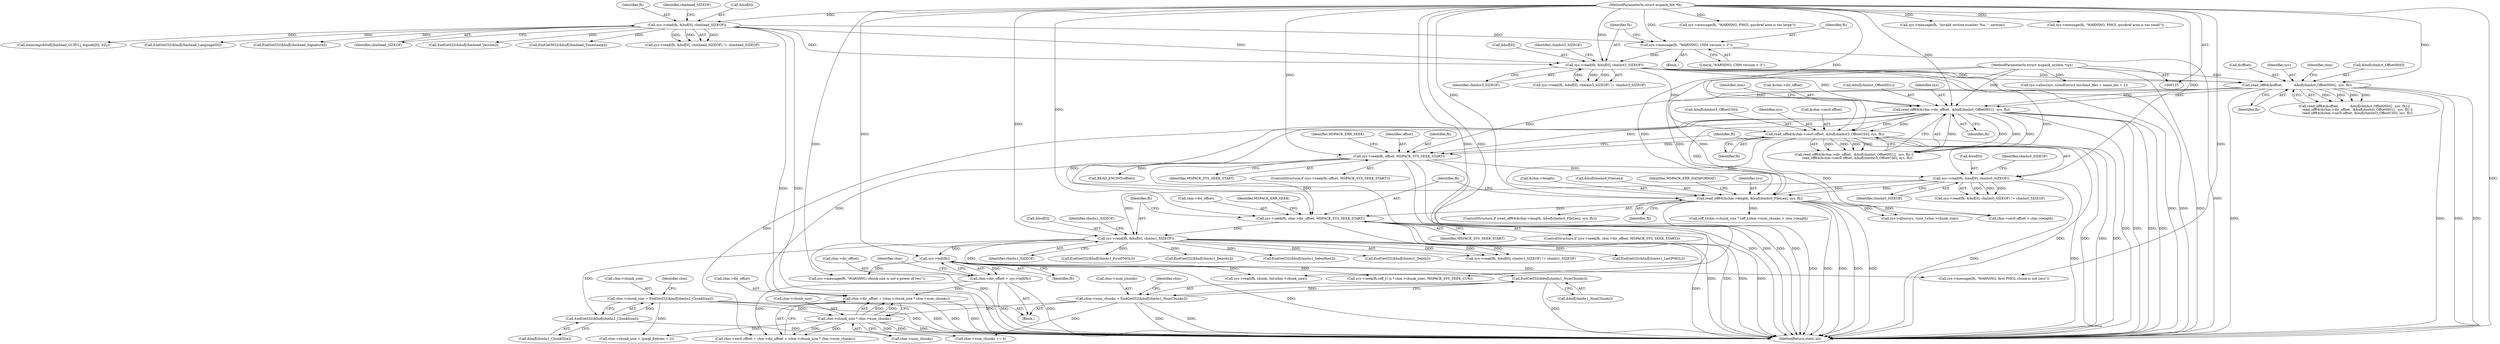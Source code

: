 digraph "0_libmspack_2f084136cfe0d05e5bf5703f3e83c6d955234b4d@pointer" {
"1000501" [label="(Call,chm->dir_offset + (chm->chunk_size * chm->num_chunks))"];
"1000333" [label="(Call,read_off64(&chm->dir_offset,  &buf[chmhst_OffsetHS1],  sys, fh))"];
"1000310" [label="(Call,sys->read(fh, &buf[0], chmhst3_SIZEOF))"];
"1000305" [label="(Call,sys->message(fh, \"WARNING; CHM version > 3\"))"];
"1000233" [label="(Call,sys->read(fh, &buf[0], chmhead_SIZEOF))"];
"1000127" [label="(MethodParameterIn,struct mspack_file *fh)"];
"1000323" [label="(Call,read_off64(&offset,           &buf[chmhst_OffsetHS0],  sys, fh))"];
"1000126" [label="(MethodParameterIn,struct mspack_system *sys)"];
"1000419" [label="(Call,chm->dir_offset = sys->tell(fh))"];
"1000423" [label="(Call,sys->tell(fh))"];
"1000408" [label="(Call,sys->read(fh, &buf[0], chmhs1_SIZEOF))"];
"1000397" [label="(Call,sys->seek(fh, chm->dir_offset, MSPACK_SYS_SEEK_START))"];
"1000382" [label="(Call,read_off64(&chm->length, &buf[chmhs0_FileLen], sys, fh))"];
"1000370" [label="(Call,sys->read(fh, &buf[0], chmhs0_SIZEOF))"];
"1000361" [label="(Call,sys->seek(fh, offset, MSPACK_SYS_SEEK_START))"];
"1000344" [label="(Call,read_off64(&chm->sec0.offset, &buf[chmhst3_OffsetCS0], sys, fh))"];
"1000505" [label="(Call,chm->chunk_size * chm->num_chunks)"];
"1000425" [label="(Call,chm->chunk_size = EndGetI32(&buf[chmhs1_ChunkSize]))"];
"1000429" [label="(Call,EndGetI32(&buf[chmhs1_ChunkSize]))"];
"1000461" [label="(Call,chm->num_chunks = EndGetI32(&buf[chmhs1_NumChunks]))"];
"1000465" [label="(Call,EndGetI32(&buf[chmhs1_NumChunks]))"];
"1000309" [label="(Call,sys->read(fh, &buf[0], chmhst3_SIZEOF) != chmhst3_SIZEOF)"];
"1000360" [label="(ControlStructure,if (sys->seek(fh, offset, MSPACK_SYS_SEEK_START)))"];
"1000438" [label="(Call,EndGetI32(&buf[chmhs1_Density]))"];
"1000311" [label="(Identifier,fh)"];
"1000333" [label="(Call,read_off64(&chm->dir_offset,  &buf[chmhst_OffsetHS1],  sys, fh))"];
"1000376" [label="(Identifier,chmhs0_SIZEOF)"];
"1000332" [label="(Call,read_off64(&chm->dir_offset,  &buf[chmhst_OffsetHS1],  sys, fh) ||\n      read_off64(&chm->sec0.offset, &buf[chmhst3_OffsetCS0], sys, fh))"];
"1000436" [label="(Identifier,chm)"];
"1000419" [label="(Call,chm->dir_offset = sys->tell(fh))"];
"1000330" [label="(Identifier,sys)"];
"1000234" [label="(Identifier,fh)"];
"1000382" [label="(Call,read_off64(&chm->length, &buf[chmhs0_FileLen], sys, fh))"];
"1000364" [label="(Identifier,MSPACK_SYS_SEEK_START)"];
"1000331" [label="(Identifier,fh)"];
"1000420" [label="(Call,chm->dir_offset)"];
"1000456" [label="(Call,EndGetI32(&buf[chmhs1_IndexRoot]))"];
"1000410" [label="(Call,&buf[0])"];
"1000343" [label="(Identifier,fh)"];
"1000362" [label="(Identifier,fh)"];
"1000465" [label="(Call,EndGetI32(&buf[chmhs1_NumChunks]))"];
"1000351" [label="(Call,&buf[chmhst3_OffsetCS0])"];
"1000447" [label="(Call,EndGetI32(&buf[chmhs1_Depth]))"];
"1000790" [label="(Call,READ_ENCINT(offset))"];
"1000407" [label="(Call,sys->read(fh, &buf[0], chmhs1_SIZEOF) != chmhs1_SIZEOF)"];
"1000483" [label="(Call,EndGetI32(&buf[chmhs1_LastPMGL]))"];
"1000336" [label="(Identifier,chm)"];
"1000505" [label="(Call,chm->chunk_size * chm->num_chunks)"];
"1000596" [label="(Call,sys->message(fh, \"WARNING; first PMGL chunk is not zero\"))"];
"1000130" [label="(Block,)"];
"1000472" [label="(Identifier,chm)"];
"1000326" [label="(Call,&buf[chmhst_OffsetHS0])"];
"1000398" [label="(Identifier,fh)"];
"1000240" [label="(Identifier,chmhead_SIZEOF)"];
"1000322" [label="(Call,read_off64(&offset,           &buf[chmhst_OffsetHS0],  sys, fh) ||\n      read_off64(&chm->dir_offset,  &buf[chmhst_OffsetHS1],  sys, fh) ||\n      read_off64(&chm->sec0.offset, &buf[chmhst3_OffsetCS0], sys, fh))"];
"1000462" [label="(Call,chm->num_chunks)"];
"1000671" [label="(Call,sys->alloc(sys, (size_t)chm->chunk_size))"];
"1000423" [label="(Call,sys->tell(fh))"];
"1000526" [label="(Call,chm->chunk_size < (pmgl_Entries + 2))"];
"1000383" [label="(Call,&chm->length)"];
"1000284" [label="(Call,EndGetM32(&buf[chmhead_Timestamp]))"];
"1000338" [label="(Call,&buf[chmhst_OffsetHS1])"];
"1000355" [label="(Identifier,sys)"];
"1000305" [label="(Call,sys->message(fh, \"WARNING; CHM version > 3\"))"];
"1000506" [label="(Call,chm->chunk_size)"];
"1000415" [label="(Identifier,chmhs1_SIZEOF)"];
"1000312" [label="(Call,&buf[0])"];
"1000537" [label="(Call,chm->num_chunks == 0)"];
"1000502" [label="(Call,chm->dir_offset)"];
"1000402" [label="(Identifier,MSPACK_SYS_SEEK_START)"];
"1000387" [label="(Call,&buf[chmhs0_FileLen])"];
"1000363" [label="(Identifier,offset)"];
"1000377" [label="(Identifier,chmhs0_SIZEOF)"];
"1000461" [label="(Call,chm->num_chunks = EndGetI32(&buf[chmhs1_NumChunks]))"];
"1000429" [label="(Call,EndGetI32(&buf[chmhs1_ChunkSize]))"];
"1000371" [label="(Identifier,fh)"];
"1000316" [label="(Identifier,chmhst3_SIZEOF)"];
"1000427" [label="(Identifier,chm)"];
"1000414" [label="(Identifier,chmhs1_SIZEOF)"];
"1000344" [label="(Call,read_off64(&chm->sec0.offset, &buf[chmhst3_OffsetCS0], sys, fh))"];
"1000232" [label="(Call,sys->read(fh, &buf[0], chmhead_SIZEOF) != chmhead_SIZEOF)"];
"1000555" [label="(Call,(off_t)chm->chunk_size * (off_t)chm->num_chunks > chm->length)"];
"1000372" [label="(Call,&buf[0])"];
"1000235" [label="(Call,&buf[0])"];
"1000257" [label="(Call,memcmp(&buf[chmhead_GUID1], &guids[0], 32L))"];
"1000342" [label="(Identifier,sys)"];
"1000356" [label="(Identifier,fh)"];
"1000408" [label="(Call,sys->read(fh, &buf[0], chmhs1_SIZEOF))"];
"1000425" [label="(Call,chm->chunk_size = EndGetI32(&buf[chmhs1_ChunkSize]))"];
"1000381" [label="(ControlStructure,if (read_off64(&chm->length, &buf[chmhs0_FileLen], sys, fh)))"];
"1000399" [label="(Call,chm->dir_offset)"];
"1000293" [label="(Call,EndGetI32(&buf[chmhead_LanguageID]))"];
"1000509" [label="(Call,chm->num_chunks)"];
"1000395" [label="(Identifier,MSPACK_ERR_DATAFORMAT)"];
"1000474" [label="(Call,EndGetI32(&buf[chmhs1_FirstPMGL]))"];
"1000324" [label="(Call,&offset)"];
"1000847" [label="(Call,sys->alloc(sys, sizeof(struct mschmd_file) + name_len + 1))"];
"1000466" [label="(Call,&buf[chmhs1_NumChunks])"];
"1000397" [label="(Call,sys->seek(fh, chm->dir_offset, MSPACK_SYS_SEEK_START))"];
"1000323" [label="(Call,read_off64(&offset,           &buf[chmhst_OffsetHS0],  sys, fh))"];
"1000246" [label="(Call,EndGetI32(&buf[chmhead_Signature]))"];
"1000239" [label="(Identifier,chmhead_SIZEOF)"];
"1000744" [label="(Call,sys->message(fh, \"WARNING; PMGL quickref area is too large\"))"];
"1000361" [label="(Call,sys->seek(fh, offset, MSPACK_SYS_SEEK_START))"];
"1000513" [label="(Call,chm->sec0.offset > chm->length)"];
"1000369" [label="(Call,sys->read(fh, &buf[0], chmhs0_SIZEOF) != chmhs0_SIZEOF)"];
"1000495" [label="(Call,chm->sec0.offset = chm->dir_offset + (chm->chunk_size * chm->num_chunks))"];
"1000690" [label="(Call,sys->read(fh, chunk, (int)chm->chunk_size))"];
"1000317" [label="(Identifier,chmhst3_SIZEOF)"];
"1000348" [label="(Identifier,chm)"];
"1000586" [label="(Call,sys->message(fh, \"WARNING; chunk size is not a power of two\"))"];
"1000334" [label="(Call,&chm->dir_offset)"];
"1000233" [label="(Call,sys->read(fh, &buf[0], chmhead_SIZEOF))"];
"1000304" [label="(Block,)"];
"1000306" [label="(Identifier,fh)"];
"1000643" [label="(Call,sys->seek(fh,(off_t) (x * chm->chunk_size), MSPACK_SYS_SEEK_CUR))"];
"1000275" [label="(Call,EndGetI32(&buf[chmhead_Version]))"];
"1000126" [label="(MethodParameterIn,struct mspack_system *sys)"];
"1000391" [label="(Identifier,sys)"];
"1000127" [label="(MethodParameterIn,struct mspack_file *fh)"];
"1000424" [label="(Identifier,fh)"];
"1000405" [label="(Identifier,MSPACK_ERR_SEEK)"];
"1000396" [label="(ControlStructure,if (sys->seek(fh, chm->dir_offset, MSPACK_SYS_SEEK_START)))"];
"1000836" [label="(Call,sys->message(fh, \"invalid section number '%u'.\", section))"];
"1000307" [label="(Literal,\"WARNING; CHM version > 3\")"];
"1000367" [label="(Identifier,MSPACK_ERR_SEEK)"];
"1000501" [label="(Call,chm->dir_offset + (chm->chunk_size * chm->num_chunks))"];
"1000426" [label="(Call,chm->chunk_size)"];
"1001059" [label="(MethodReturn,static int)"];
"1000430" [label="(Call,&buf[chmhs1_ChunkSize])"];
"1000726" [label="(Call,sys->message(fh, \"WARNING; PMGL quickref area is too small\"))"];
"1000310" [label="(Call,sys->read(fh, &buf[0], chmhst3_SIZEOF))"];
"1000409" [label="(Identifier,fh)"];
"1000345" [label="(Call,&chm->sec0.offset)"];
"1000392" [label="(Identifier,fh)"];
"1000370" [label="(Call,sys->read(fh, &buf[0], chmhs0_SIZEOF))"];
"1000501" -> "1000495"  [label="AST: "];
"1000501" -> "1000505"  [label="CFG: "];
"1000502" -> "1000501"  [label="AST: "];
"1000505" -> "1000501"  [label="AST: "];
"1000495" -> "1000501"  [label="CFG: "];
"1000501" -> "1001059"  [label="DDG: "];
"1000501" -> "1001059"  [label="DDG: "];
"1000333" -> "1000501"  [label="DDG: "];
"1000419" -> "1000501"  [label="DDG: "];
"1000505" -> "1000501"  [label="DDG: "];
"1000505" -> "1000501"  [label="DDG: "];
"1000333" -> "1000332"  [label="AST: "];
"1000333" -> "1000343"  [label="CFG: "];
"1000334" -> "1000333"  [label="AST: "];
"1000338" -> "1000333"  [label="AST: "];
"1000342" -> "1000333"  [label="AST: "];
"1000343" -> "1000333"  [label="AST: "];
"1000348" -> "1000333"  [label="CFG: "];
"1000332" -> "1000333"  [label="CFG: "];
"1000333" -> "1001059"  [label="DDG: "];
"1000333" -> "1001059"  [label="DDG: "];
"1000333" -> "1001059"  [label="DDG: "];
"1000333" -> "1001059"  [label="DDG: "];
"1000333" -> "1000332"  [label="DDG: "];
"1000333" -> "1000332"  [label="DDG: "];
"1000333" -> "1000332"  [label="DDG: "];
"1000333" -> "1000332"  [label="DDG: "];
"1000310" -> "1000333"  [label="DDG: "];
"1000323" -> "1000333"  [label="DDG: "];
"1000323" -> "1000333"  [label="DDG: "];
"1000126" -> "1000333"  [label="DDG: "];
"1000127" -> "1000333"  [label="DDG: "];
"1000333" -> "1000344"  [label="DDG: "];
"1000333" -> "1000344"  [label="DDG: "];
"1000333" -> "1000361"  [label="DDG: "];
"1000333" -> "1000382"  [label="DDG: "];
"1000333" -> "1000397"  [label="DDG: "];
"1000333" -> "1000495"  [label="DDG: "];
"1000310" -> "1000309"  [label="AST: "];
"1000310" -> "1000316"  [label="CFG: "];
"1000311" -> "1000310"  [label="AST: "];
"1000312" -> "1000310"  [label="AST: "];
"1000316" -> "1000310"  [label="AST: "];
"1000317" -> "1000310"  [label="CFG: "];
"1000310" -> "1001059"  [label="DDG: "];
"1000310" -> "1001059"  [label="DDG: "];
"1000310" -> "1000309"  [label="DDG: "];
"1000310" -> "1000309"  [label="DDG: "];
"1000310" -> "1000309"  [label="DDG: "];
"1000305" -> "1000310"  [label="DDG: "];
"1000233" -> "1000310"  [label="DDG: "];
"1000233" -> "1000310"  [label="DDG: "];
"1000127" -> "1000310"  [label="DDG: "];
"1000310" -> "1000323"  [label="DDG: "];
"1000310" -> "1000323"  [label="DDG: "];
"1000310" -> "1000344"  [label="DDG: "];
"1000310" -> "1000370"  [label="DDG: "];
"1000305" -> "1000304"  [label="AST: "];
"1000305" -> "1000307"  [label="CFG: "];
"1000306" -> "1000305"  [label="AST: "];
"1000307" -> "1000305"  [label="AST: "];
"1000311" -> "1000305"  [label="CFG: "];
"1000305" -> "1001059"  [label="DDG: "];
"1000233" -> "1000305"  [label="DDG: "];
"1000127" -> "1000305"  [label="DDG: "];
"1000233" -> "1000232"  [label="AST: "];
"1000233" -> "1000239"  [label="CFG: "];
"1000234" -> "1000233"  [label="AST: "];
"1000235" -> "1000233"  [label="AST: "];
"1000239" -> "1000233"  [label="AST: "];
"1000240" -> "1000233"  [label="CFG: "];
"1000233" -> "1001059"  [label="DDG: "];
"1000233" -> "1001059"  [label="DDG: "];
"1000233" -> "1000232"  [label="DDG: "];
"1000233" -> "1000232"  [label="DDG: "];
"1000233" -> "1000232"  [label="DDG: "];
"1000127" -> "1000233"  [label="DDG: "];
"1000233" -> "1000246"  [label="DDG: "];
"1000233" -> "1000257"  [label="DDG: "];
"1000233" -> "1000275"  [label="DDG: "];
"1000233" -> "1000284"  [label="DDG: "];
"1000233" -> "1000293"  [label="DDG: "];
"1000127" -> "1000125"  [label="AST: "];
"1000127" -> "1001059"  [label="DDG: "];
"1000127" -> "1000323"  [label="DDG: "];
"1000127" -> "1000344"  [label="DDG: "];
"1000127" -> "1000361"  [label="DDG: "];
"1000127" -> "1000370"  [label="DDG: "];
"1000127" -> "1000382"  [label="DDG: "];
"1000127" -> "1000397"  [label="DDG: "];
"1000127" -> "1000408"  [label="DDG: "];
"1000127" -> "1000423"  [label="DDG: "];
"1000127" -> "1000586"  [label="DDG: "];
"1000127" -> "1000596"  [label="DDG: "];
"1000127" -> "1000643"  [label="DDG: "];
"1000127" -> "1000690"  [label="DDG: "];
"1000127" -> "1000726"  [label="DDG: "];
"1000127" -> "1000744"  [label="DDG: "];
"1000127" -> "1000836"  [label="DDG: "];
"1000323" -> "1000322"  [label="AST: "];
"1000323" -> "1000331"  [label="CFG: "];
"1000324" -> "1000323"  [label="AST: "];
"1000326" -> "1000323"  [label="AST: "];
"1000330" -> "1000323"  [label="AST: "];
"1000331" -> "1000323"  [label="AST: "];
"1000336" -> "1000323"  [label="CFG: "];
"1000322" -> "1000323"  [label="CFG: "];
"1000323" -> "1001059"  [label="DDG: "];
"1000323" -> "1001059"  [label="DDG: "];
"1000323" -> "1001059"  [label="DDG: "];
"1000323" -> "1001059"  [label="DDG: "];
"1000323" -> "1000322"  [label="DDG: "];
"1000323" -> "1000322"  [label="DDG: "];
"1000323" -> "1000322"  [label="DDG: "];
"1000323" -> "1000322"  [label="DDG: "];
"1000126" -> "1000323"  [label="DDG: "];
"1000323" -> "1000361"  [label="DDG: "];
"1000323" -> "1000382"  [label="DDG: "];
"1000126" -> "1000125"  [label="AST: "];
"1000126" -> "1001059"  [label="DDG: "];
"1000126" -> "1000344"  [label="DDG: "];
"1000126" -> "1000382"  [label="DDG: "];
"1000126" -> "1000671"  [label="DDG: "];
"1000126" -> "1000847"  [label="DDG: "];
"1000419" -> "1000130"  [label="AST: "];
"1000419" -> "1000423"  [label="CFG: "];
"1000420" -> "1000419"  [label="AST: "];
"1000423" -> "1000419"  [label="AST: "];
"1000427" -> "1000419"  [label="CFG: "];
"1000419" -> "1001059"  [label="DDG: "];
"1000419" -> "1001059"  [label="DDG: "];
"1000423" -> "1000419"  [label="DDG: "];
"1000419" -> "1000495"  [label="DDG: "];
"1000423" -> "1000424"  [label="CFG: "];
"1000424" -> "1000423"  [label="AST: "];
"1000423" -> "1001059"  [label="DDG: "];
"1000408" -> "1000423"  [label="DDG: "];
"1000423" -> "1000586"  [label="DDG: "];
"1000423" -> "1000596"  [label="DDG: "];
"1000423" -> "1000643"  [label="DDG: "];
"1000423" -> "1000690"  [label="DDG: "];
"1000408" -> "1000407"  [label="AST: "];
"1000408" -> "1000414"  [label="CFG: "];
"1000409" -> "1000408"  [label="AST: "];
"1000410" -> "1000408"  [label="AST: "];
"1000414" -> "1000408"  [label="AST: "];
"1000415" -> "1000408"  [label="CFG: "];
"1000408" -> "1001059"  [label="DDG: "];
"1000408" -> "1001059"  [label="DDG: "];
"1000408" -> "1000407"  [label="DDG: "];
"1000408" -> "1000407"  [label="DDG: "];
"1000408" -> "1000407"  [label="DDG: "];
"1000397" -> "1000408"  [label="DDG: "];
"1000370" -> "1000408"  [label="DDG: "];
"1000408" -> "1000429"  [label="DDG: "];
"1000408" -> "1000438"  [label="DDG: "];
"1000408" -> "1000447"  [label="DDG: "];
"1000408" -> "1000456"  [label="DDG: "];
"1000408" -> "1000465"  [label="DDG: "];
"1000408" -> "1000474"  [label="DDG: "];
"1000408" -> "1000483"  [label="DDG: "];
"1000397" -> "1000396"  [label="AST: "];
"1000397" -> "1000402"  [label="CFG: "];
"1000398" -> "1000397"  [label="AST: "];
"1000399" -> "1000397"  [label="AST: "];
"1000402" -> "1000397"  [label="AST: "];
"1000405" -> "1000397"  [label="CFG: "];
"1000409" -> "1000397"  [label="CFG: "];
"1000397" -> "1001059"  [label="DDG: "];
"1000397" -> "1001059"  [label="DDG: "];
"1000397" -> "1001059"  [label="DDG: "];
"1000397" -> "1001059"  [label="DDG: "];
"1000382" -> "1000397"  [label="DDG: "];
"1000361" -> "1000397"  [label="DDG: "];
"1000382" -> "1000381"  [label="AST: "];
"1000382" -> "1000392"  [label="CFG: "];
"1000383" -> "1000382"  [label="AST: "];
"1000387" -> "1000382"  [label="AST: "];
"1000391" -> "1000382"  [label="AST: "];
"1000392" -> "1000382"  [label="AST: "];
"1000395" -> "1000382"  [label="CFG: "];
"1000398" -> "1000382"  [label="CFG: "];
"1000382" -> "1001059"  [label="DDG: "];
"1000382" -> "1001059"  [label="DDG: "];
"1000382" -> "1001059"  [label="DDG: "];
"1000382" -> "1001059"  [label="DDG: "];
"1000382" -> "1001059"  [label="DDG: "];
"1000370" -> "1000382"  [label="DDG: "];
"1000370" -> "1000382"  [label="DDG: "];
"1000344" -> "1000382"  [label="DDG: "];
"1000382" -> "1000513"  [label="DDG: "];
"1000382" -> "1000555"  [label="DDG: "];
"1000382" -> "1000671"  [label="DDG: "];
"1000370" -> "1000369"  [label="AST: "];
"1000370" -> "1000376"  [label="CFG: "];
"1000371" -> "1000370"  [label="AST: "];
"1000372" -> "1000370"  [label="AST: "];
"1000376" -> "1000370"  [label="AST: "];
"1000377" -> "1000370"  [label="CFG: "];
"1000370" -> "1001059"  [label="DDG: "];
"1000370" -> "1001059"  [label="DDG: "];
"1000370" -> "1000369"  [label="DDG: "];
"1000370" -> "1000369"  [label="DDG: "];
"1000370" -> "1000369"  [label="DDG: "];
"1000361" -> "1000370"  [label="DDG: "];
"1000361" -> "1000360"  [label="AST: "];
"1000361" -> "1000364"  [label="CFG: "];
"1000362" -> "1000361"  [label="AST: "];
"1000363" -> "1000361"  [label="AST: "];
"1000364" -> "1000361"  [label="AST: "];
"1000367" -> "1000361"  [label="CFG: "];
"1000371" -> "1000361"  [label="CFG: "];
"1000361" -> "1001059"  [label="DDG: "];
"1000361" -> "1001059"  [label="DDG: "];
"1000361" -> "1001059"  [label="DDG: "];
"1000361" -> "1001059"  [label="DDG: "];
"1000344" -> "1000361"  [label="DDG: "];
"1000361" -> "1000790"  [label="DDG: "];
"1000344" -> "1000332"  [label="AST: "];
"1000344" -> "1000356"  [label="CFG: "];
"1000345" -> "1000344"  [label="AST: "];
"1000351" -> "1000344"  [label="AST: "];
"1000355" -> "1000344"  [label="AST: "];
"1000356" -> "1000344"  [label="AST: "];
"1000332" -> "1000344"  [label="CFG: "];
"1000344" -> "1001059"  [label="DDG: "];
"1000344" -> "1001059"  [label="DDG: "];
"1000344" -> "1001059"  [label="DDG: "];
"1000344" -> "1001059"  [label="DDG: "];
"1000344" -> "1000332"  [label="DDG: "];
"1000344" -> "1000332"  [label="DDG: "];
"1000344" -> "1000332"  [label="DDG: "];
"1000344" -> "1000332"  [label="DDG: "];
"1000344" -> "1000513"  [label="DDG: "];
"1000505" -> "1000509"  [label="CFG: "];
"1000506" -> "1000505"  [label="AST: "];
"1000509" -> "1000505"  [label="AST: "];
"1000505" -> "1001059"  [label="DDG: "];
"1000505" -> "1001059"  [label="DDG: "];
"1000505" -> "1000495"  [label="DDG: "];
"1000505" -> "1000495"  [label="DDG: "];
"1000425" -> "1000505"  [label="DDG: "];
"1000461" -> "1000505"  [label="DDG: "];
"1000505" -> "1000526"  [label="DDG: "];
"1000505" -> "1000537"  [label="DDG: "];
"1000425" -> "1000130"  [label="AST: "];
"1000425" -> "1000429"  [label="CFG: "];
"1000426" -> "1000425"  [label="AST: "];
"1000429" -> "1000425"  [label="AST: "];
"1000436" -> "1000425"  [label="CFG: "];
"1000425" -> "1001059"  [label="DDG: "];
"1000425" -> "1001059"  [label="DDG: "];
"1000429" -> "1000425"  [label="DDG: "];
"1000425" -> "1000526"  [label="DDG: "];
"1000429" -> "1000430"  [label="CFG: "];
"1000430" -> "1000429"  [label="AST: "];
"1000429" -> "1001059"  [label="DDG: "];
"1000461" -> "1000130"  [label="AST: "];
"1000461" -> "1000465"  [label="CFG: "];
"1000462" -> "1000461"  [label="AST: "];
"1000465" -> "1000461"  [label="AST: "];
"1000472" -> "1000461"  [label="CFG: "];
"1000461" -> "1001059"  [label="DDG: "];
"1000461" -> "1001059"  [label="DDG: "];
"1000465" -> "1000461"  [label="DDG: "];
"1000461" -> "1000537"  [label="DDG: "];
"1000465" -> "1000466"  [label="CFG: "];
"1000466" -> "1000465"  [label="AST: "];
"1000465" -> "1001059"  [label="DDG: "];
}
